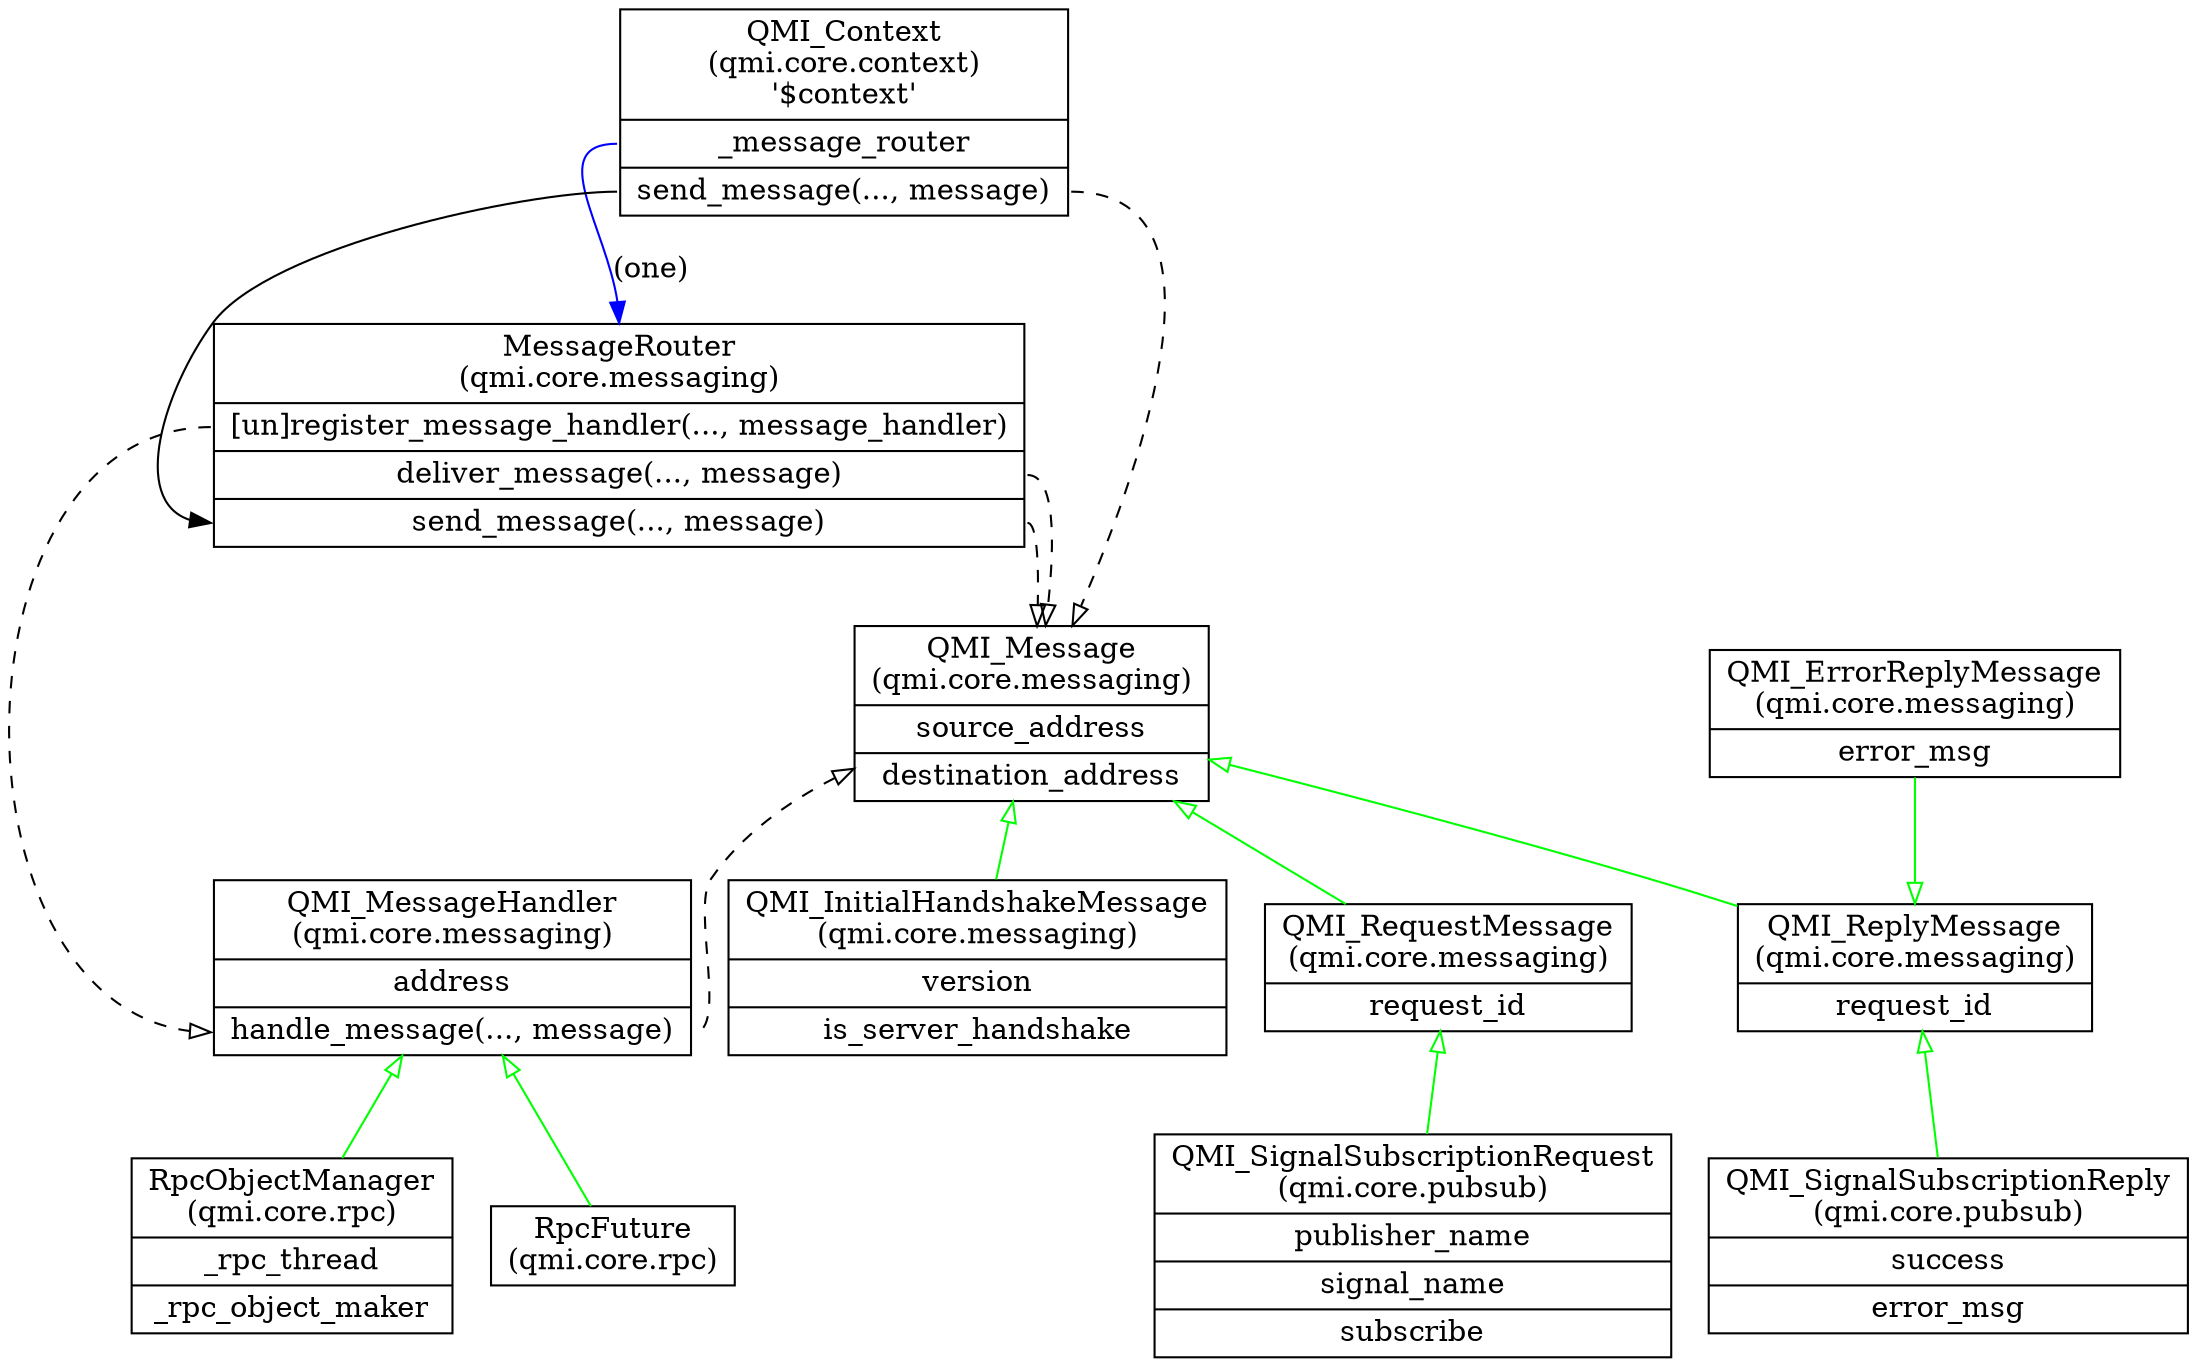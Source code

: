 digraph {

    // Classes without a superclass.

    cls_qmi_context       [shape=record label="{ QMI_Context\n(qmi.core.context)\n'$context' | <message_router> _message_router | <send_message> send_message(..., message) }"];

    cls_qmi_message       [shape=record label="{ QMI_Message\n(qmi.core.messaging) | <sour_addr> source_address | <dest_addr> destination_address }" ];

    cls_message_router    [shape=record label="{ <msg_router_top> MessageRouter\n(qmi.core.messaging) | <reg_msg_handler> [un]register_message_handler(..., message_handler) | <deliver_message> deliver_message(..., message) | <router_send_message> send_message(..., message) }" ];

    // Support classes without superclass

    // cls_cfg_ctx        [shape=record label="{ @configstruct\nCfgContext\n(qmi.core.config_defs) | host | tcp_server_port | connect_to_peers | enabled | program_module | program_args | python_path | virtualenv_path }"];

    // QMI_Message and pubsub signal subclasses

    cls_request_message   [shape=record label="{ QMI_RequestMessage\n(qmi.core.messaging) | <request_message_id> request_id }" ];
    cls_reply_message     [shape=record label="{ QMI_ReplyMessage\n(qmi.core.messaging) | <reply_request_id> request_id }" ];
    cls_error_reply       [shape=record label="{ QMI_ErrorReplyMessage\n(qmi.core.messaging) | <error_msg> error_msg }" ];
    cls_initial_handshake [shape=record label="{ QMI_InitialHandshakeMessage\n(qmi.core.messaging) | <version> version | <is_server_handshake> is_server_handshake }" ];

    cls_signal_sub_req    [shape=record label="{ QMI_SignalSubscriptionRequest\n(qmi.core.pubsub) | publisher_name | signal_name | subscribe }" ];
    cls_signal_sub_rly    [shape=record label="{ QMI_SignalSubscriptionReply\n(qmi.core.pubsub) | success | error_msg }" ];

    // QMI_MessageHandler class and its specializations

    cls_qmi_message_handler [shape=record label="{ QMI_MessageHandler\n(qmi.core.messaging) | <msghanlderaddr> address | <msg_handler_handle_msg> handle_message(..., message) }" ];
    cls_rpc_object_manager  [shape=record label="{ RpcObjectManager\n(qmi.core.rpc) | <rpc_thread> _rpc_thread | <rpc_obj_mkr> _rpc_object_maker }" ];
    cls_rpc_future          [shape=record label="{ RpcFuture\n(qmi.core.rpc) }" ];

    // Specializations

    cls_qmi_message_handler -> cls_rpc_object_manager  [dir="back" arrowtail="onormal" color="green"];
    cls_qmi_message_handler -> cls_rpc_future          [dir="back" arrowtail="onormal" color="green"];

    cls_qmi_message         -> cls_request_message     [dir="back" arrowtail="onormal" color="green"];
    cls_qmi_message         -> cls_reply_message       [dir="back" arrowtail="onormal" color="green"];
    cls_qmi_message         -> cls_initial_handshake   [dir="back" arrowtail="onormal" color="green"];
    cls_request_message     -> cls_signal_sub_req      [dir="back" arrowtail="onormal" color="green"];
    cls_reply_message       -> cls_signal_sub_rly      [dir="back" arrowtail="onormal" color="green"];
    // cls_reply_message       -> cls_error_reply         [dir="back" arrowtail="onormal" color="green"];
    cls_error_reply       -> cls_reply_message         [arrowhead="onormal" color="green"];

    // Ownership

    // cls_message_router:msg_router_top:e -> cls_qmi_context:message_router:e [dir="back" color="blue", label="(one)"];
    cls_qmi_context:message_router:w -> cls_message_router:msg_router_top [color="blue", label="(one)"];

    // Argument types.

    // cls_qmi_message         -> cls_qmi_context:send_message:w [dir="back" color="black" arrowtail="onormal" style="dashed"]
    cls_qmi_context:send_message:e         -> cls_qmi_message [color="black" arrowhead="onormal" style="dashed"]

    cls_qmi_message         -> cls_qmi_message_handler:msg_handler_handle_msg:e [dir="back" color="black" arrowtail="onormal" style="dashed"]
    // cls_qmi_message         -> cls_message_router:deliver_message:e [dir="back" color="black" arrowtail="onormal" style="dashed"]
    // cls_qmi_message         -> cls_message_router:router_send_message:e [dir="back" color="black" arrowtail="onormal" style="dashed"]
    cls_message_router:deliver_message:e         -> cls_qmi_message [color="black" arrowhead="onormal" style="dashed"]
    cls_message_router:router_send_message:e     -> cls_qmi_message [color="black" arrowhead="onormal" style="dashed"]
    cls_message_router:reg_msg_handler:w  -> cls_qmi_message_handler:msg_handler_handle_msg:w  [color="black" arrowhead="onormal"style="dashed"];

    // Usage
    // cls_qmi_context:send_message:w         -> cls_message_router:router_send_message:e [color="black"]
    cls_message_router:router_send_message:w         -> cls_qmi_context:send_message:w [dir="back" color="black"]
}
